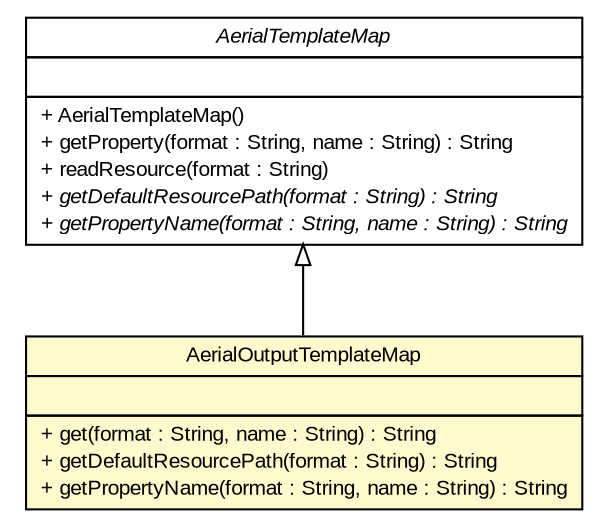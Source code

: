 #!/usr/local/bin/dot
#
# Class diagram 
# Generated by UMLGraph version R5_6 (http://www.umlgraph.org/)
#

digraph G {
	edge [fontname="arial",fontsize=10,labelfontname="arial",labelfontsize=10];
	node [fontname="arial",fontsize=10,shape=plaintext];
	nodesep=0.25;
	ranksep=0.5;
	// com.github.mkolisnyk.aerial.core.templates.AerialTemplateMap
	c2012 [label=<<table title="com.github.mkolisnyk.aerial.core.templates.AerialTemplateMap" border="0" cellborder="1" cellspacing="0" cellpadding="2" port="p" href="./AerialTemplateMap.html">
		<tr><td><table border="0" cellspacing="0" cellpadding="1">
<tr><td align="center" balign="center"><font face="arial italic"> AerialTemplateMap </font></td></tr>
		</table></td></tr>
		<tr><td><table border="0" cellspacing="0" cellpadding="1">
<tr><td align="left" balign="left">  </td></tr>
		</table></td></tr>
		<tr><td><table border="0" cellspacing="0" cellpadding="1">
<tr><td align="left" balign="left"> + AerialTemplateMap() </td></tr>
<tr><td align="left" balign="left"> + getProperty(format : String, name : String) : String </td></tr>
<tr><td align="left" balign="left"> + readResource(format : String) </td></tr>
<tr><td align="left" balign="left"><font face="arial italic" point-size="10.0"> + getDefaultResourcePath(format : String) : String </font></td></tr>
<tr><td align="left" balign="left"><font face="arial italic" point-size="10.0"> + getPropertyName(format : String, name : String) : String </font></td></tr>
		</table></td></tr>
		</table>>, URL="./AerialTemplateMap.html", fontname="arial", fontcolor="black", fontsize=10.0];
	// com.github.mkolisnyk.aerial.core.templates.AerialOutputTemplateMap
	c2013 [label=<<table title="com.github.mkolisnyk.aerial.core.templates.AerialOutputTemplateMap" border="0" cellborder="1" cellspacing="0" cellpadding="2" port="p" bgcolor="lemonChiffon" href="./AerialOutputTemplateMap.html">
		<tr><td><table border="0" cellspacing="0" cellpadding="1">
<tr><td align="center" balign="center"> AerialOutputTemplateMap </td></tr>
		</table></td></tr>
		<tr><td><table border="0" cellspacing="0" cellpadding="1">
<tr><td align="left" balign="left">  </td></tr>
		</table></td></tr>
		<tr><td><table border="0" cellspacing="0" cellpadding="1">
<tr><td align="left" balign="left"> + get(format : String, name : String) : String </td></tr>
<tr><td align="left" balign="left"> + getDefaultResourcePath(format : String) : String </td></tr>
<tr><td align="left" balign="left"> + getPropertyName(format : String, name : String) : String </td></tr>
		</table></td></tr>
		</table>>, URL="./AerialOutputTemplateMap.html", fontname="arial", fontcolor="black", fontsize=10.0];
	//com.github.mkolisnyk.aerial.core.templates.AerialOutputTemplateMap extends com.github.mkolisnyk.aerial.core.templates.AerialTemplateMap
	c2012:p -> c2013:p [dir=back,arrowtail=empty];
}

